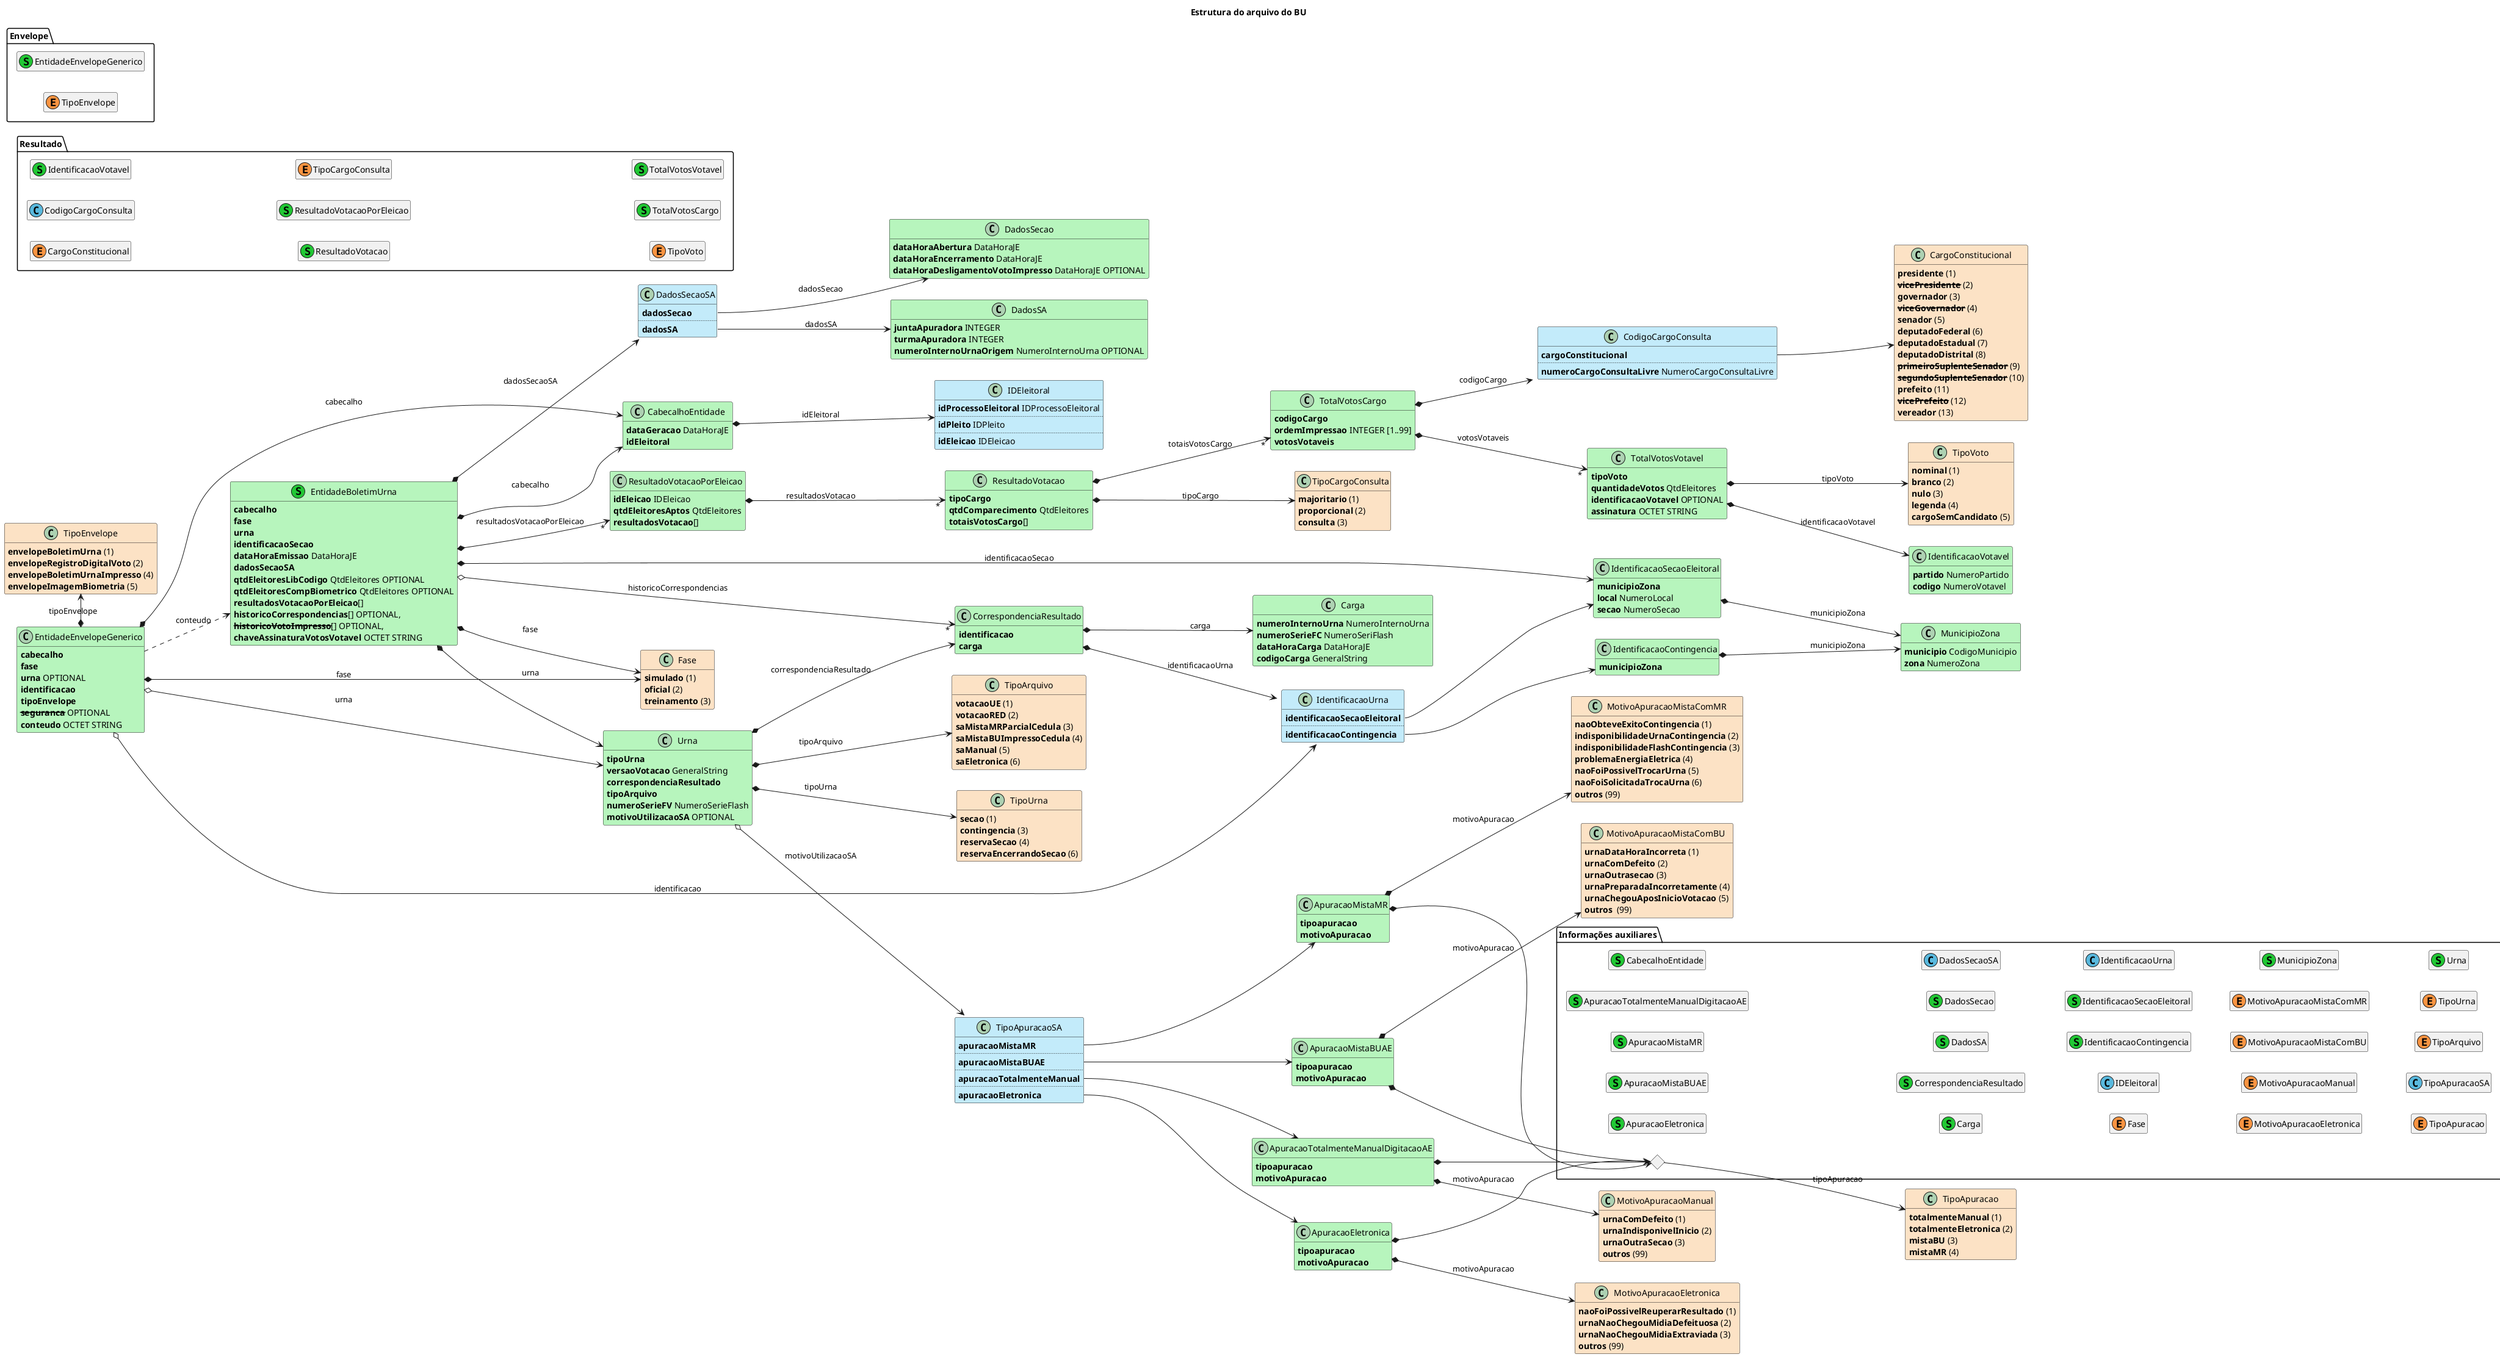 @startuml

Title "Estrutura do arquivo do BU"

left to right direction

hide empty members

!define aenum       #fa9441
!define choice      #59b9de
!define sequence    #21c834
!define tipo        #c39deb
!define aenum_b     #fce2c5
!define choice_b    #c3ebfa
!define sequence_b  #b7f5bd
!define tipo_b      #ede3ff

class EntidadeBoletimUrna                   << (S, sequence) >>

package Envelope {
    class EntidadeEnvelopeGenerico              << (S, sequence) >>
    class TipoEnvelope                          << (E, aenum) >>
}

package Resultado {
    class CargoConstitucional                   << (E, aenum) >>
    class CodigoCargoConsulta                   << (C, choice) >>
    class IdentificacaoVotavel                  << (S, sequence) >>
    class ResultadoVotacao                      << (S, sequence) >>
    class ResultadoVotacaoPorEleicao            << (S, sequence) >>
    class TipoCargoConsulta                     << (E, aenum) >>
    class TipoVoto                              << (E, aenum) >>
    class TotalVotosCargo                       << (S, sequence) >>
    class TotalVotosVotavel                     << (S, sequence) >>
}

package Informacoes as "Informações auxiliares" {
    class ApuracaoEletronica                    << (S, sequence) >>
    class ApuracaoMistaBUAE                     << (S, sequence) >>
    class ApuracaoMistaMR                       << (S, sequence) >>
    class ApuracaoTotalmenteManualDigitacaoAE   << (S, sequence) >>
    class CabecalhoEntidade                     << (S, sequence) >>
    class Carga                                 << (S, sequence) >>
    class CorrespondenciaResultado              << (S, sequence) >>
    class DadosSA                               << (S, sequence) >>
    class DadosSecao                            << (S, sequence) >>
    class DadosSecaoSA                          << (C, choice) >>
    class Fase                                  << (E, aenum) >>
    class IDEleitoral                           << (C, choice) >>
    class IdentificacaoContingencia             << (S, sequence) >>
    class IdentificacaoSecaoEleitoral           << (S, sequence) >>
    class IdentificacaoUrna                     << (C, choice) >>
    class MotivoApuracaoEletronica              << (E, aenum) >>
    class MotivoApuracaoManual                  << (E, aenum) >>
    class MotivoApuracaoMistaComBU              << (E, aenum) >>
    class MotivoApuracaoMistaComMR              << (E, aenum) >>
    class MunicipioZona                         << (S, sequence) >>
    class TipoApuracao                          << (E, aenum) >>
    class TipoApuracaoSA                        << (C, choice) >>
    class TipoArquivo                           << (E, aenum) >>
    class TipoUrna                              << (E, aenum) >>
    class Urna                                  << (S, sequence) >>
    <> TipoApuracao_diamond
}

' Detalhes das entidades

class ApuracaoEletronica sequence_b {
    **tipoapuracao**
    **motivoApuracao**
}

class ApuracaoMistaBUAE sequence_b {
    **tipoapuracao**
    **motivoApuracao**
}

class ApuracaoMistaMR sequence_b {
    **tipoapuracao**
    **motivoApuracao**
}

class ApuracaoTotalmenteManualDigitacaoAE sequence_b {
    **tipoapuracao**
    **motivoApuracao**
}

class CabecalhoEntidade sequence_b {
    **dataGeracao** DataHoraJE
    **idEleitoral**
}

class Carga sequence_b {
    **numeroInternoUrna** NumeroInternoUrna
    **numeroSerieFC** NumeroSeriFlash
    **dataHoraCarga** DataHoraJE
    **codigoCarga** GeneralString
}

class CargoConstitucional aenum_b {
    **presidente** (1)
    --**vicePresidente**-- (2)
    **governador** (3)
    --**viceGovernador**-- (4)
    **senador** (5)
    **deputadoFederal** (6)
    **deputadoEstadual** (7)
    **deputadoDistrital** (8)
    --**primeiroSuplenteSenador**-- (9)
    --**segundoSuplenteSenador**-- (10)
    **prefeito** (11)
    --**vicePrefeito**-- (12)
    **vereador** (13)
}

class CodigoCargoConsulta choice_b {
    **cargoConstitucional**
    ..
    **numeroCargoConsultaLivre** NumeroCargoConsultaLivre
}

class CorrespondenciaResultado sequence_b {
    **identificacao**
    **carga**
}

class DadosSA sequence_b {
    **juntaApuradora** INTEGER
    **turmaApuradora** INTEGER
    **numeroInternoUrnaOrigem** NumeroInternoUrna OPTIONAL
}

class DadosSecao sequence_b {
    **dataHoraAbertura** DataHoraJE
    **dataHoraEncerramento** DataHoraJE
    **dataHoraDesligamentoVotoImpresso** DataHoraJE OPTIONAL
}

class DadosSecaoSA choice_b {
    **dadosSecao**
    ..
    **dadosSA**
}

class EntidadeBoletimUrna sequence_b {
    **cabecalho**
    **fase**
    **urna**
    **identificacaoSecao**
    **dataHoraEmissao** DataHoraJE
    **dadosSecaoSA**
    **qtdEleitoresLibCodigo** QtdEleitores OPTIONAL
    **qtdEleitoresCompBiometrico** QtdEleitores OPTIONAL
    **resultadosVotacaoPorEleicao**[]
    **historicoCorrespondencias**[] OPTIONAL,
    --**historicoVotoImpresso**--[] OPTIONAL,
    **chaveAssinaturaVotosVotavel** OCTET STRING
}

class EntidadeEnvelopeGenerico sequence_b {
    **cabecalho**
    **fase**
    **urna** OPTIONAL
    **identificacao**
    **tipoEnvelope**
    --**seguranca**-- OPTIONAL
    **conteudo** OCTET STRING
}

class Fase aenum_b {
    **simulado** (1)
    **oficial** (2)
    **treinamento** (3)
}

class IDEleitoral choice_b {
    **idProcessoEleitoral** IDProcessoEleitoral
    ..
    **idPleito** IDPleito
    ..
    **idEleicao** IDEleicao
}

class IdentificacaoContingencia sequence_b {
    **municipioZona**
}

class IdentificacaoSecaoEleitoral sequence_b {
    **municipioZona**
    **local** NumeroLocal
    **secao** NumeroSecao
}

class IdentificacaoUrna choice_b {
    **identificacaoSecaoEleitoral**
    ..
    **identificacaoContingencia**
}

class IdentificacaoVotavel sequence_b {
    **partido** NumeroPartido
    **codigo** NumeroVotavel
}

class MotivoApuracaoEletronica aenum_b {
    **naoFoiPossivelReuperarResultado** (1)
    **urnaNaoChegouMidiaDefeituosa** (2)
    **urnaNaoChegouMidiaExtraviada** (3)
    **outros** (99)
}

class MotivoApuracaoManual aenum_b {
   **urnaComDefeito** (1)
   **urnaIndisponivelInicio** (2)
   **urnaOutraSecao** (3)
   **outros** (99)
}

class MotivoApuracaoMistaComBU aenum_b {
    **urnaDataHoraIncorreta** (1)
    **urnaComDefeito** (2)
    **urnaOutrasecao** (3)
    **urnaPreparadaIncorretamente** (4)
    **urnaChegouAposInicioVotacao** (5)
    **outros**  (99)
}

class MotivoApuracaoMistaComMR aenum_b {
   **naoObteveExitoContingencia** (1)
   **indisponibilidadeUrnaContingencia** (2)
   **indisponibilidadeFlashContingencia** (3)
   **problemaEnergiaEletrica** (4)
   **naoFoiPossivelTrocarUrna** (5)
   **naoFoiSolicitadaTrocaUrna** (6)
   **outros** (99)
}

class MunicipioZona sequence_b {
    **municipio** CodigoMunicipio
    **zona** NumeroZona
}

class ResultadoVotacao sequence_b {
    **tipoCargo**
    **qtdComparecimento** QtdEleitores
    **totaisVotosCargo**[]
}

class ResultadoVotacaoPorEleicao sequence_b {
    **idEleicao** IDEleicao
    **qtdEleitoresAptos** QtdEleitores
    **resultadosVotacao**[]
}

class TipoApuracao aenum_b {
    **totalmenteManual** (1)
    **totalmenteEletronica** (2)
    **mistaBU** (3)
    **mistaMR** (4)
}

class TipoApuracaoSA choice_b {
    **apuracaoMistaMR**
    ..
    **apuracaoMistaBUAE**
    ..
    **apuracaoTotalmenteManual**
    ..
    **apuracaoEletronica**
}

class TipoArquivo aenum_b {
    **votacaoUE** (1)
    **votacaoRED** (2)
    **saMistaMRParcialCedula** (3)
    **saMistaBUImpressoCedula** (4)
    **saManual** (5)
    **saEletronica** (6)
}

class TipoCargoConsulta aenum_b {
    **majoritario** (1)
    **proporcional** (2)
    **consulta** (3)
}

class TipoEnvelope aenum_b {
    **envelopeBoletimUrna** (1)
    **envelopeRegistroDigitalVoto** (2)
    **envelopeBoletimUrnaImpresso** (4)
    **envelopeImagemBiometria** (5)
}

class TipoUrna aenum_b {
    **secao** (1)
    **contingencia** (3)
    **reservaSecao** (4)
    **reservaEncerrandoSecao** (6)
}

class TipoVoto aenum_b {
    **nominal** (1)
    **branco** (2)
    **nulo** (3)
    **legenda** (4)
    **cargoSemCandidato** (5)
}

class TotalVotosCargo sequence_b {
    **codigoCargo**
    **ordemImpressao** INTEGER [1..99]
    **votosVotaveis**
}

class TotalVotosVotavel sequence_b {
    **tipoVoto**
    **quantidadeVotos** QtdEleitores
    **identificacaoVotavel** OPTIONAL
    **assinatura** OCTET STRING
}

class Urna sequence_b {
    **tipoUrna**
    **versaoVotacao** GeneralString
    **correspondenciaResultado**
    **tipoArquivo**
    **numeroSerieFV** NumeroSerieFlash
    **motivoUtilizacaoSA** OPTIONAL
}

ApuracaoEletronica *--> MotivoApuracaoEletronica: motivoApuracao
ApuracaoEletronica *--> TipoApuracao_diamond
ApuracaoMistaBUAE *--> MotivoApuracaoMistaComBU: motivoApuracao
ApuracaoMistaBUAE *--> TipoApuracao_diamond
ApuracaoMistaMR *--> MotivoApuracaoMistaComMR: motivoApuracao
ApuracaoMistaMR *--> TipoApuracao_diamond
ApuracaoTotalmenteManualDigitacaoAE *--> MotivoApuracaoManual: motivoApuracao
ApuracaoTotalmenteManualDigitacaoAE *--> TipoApuracao_diamond
TipoApuracao_diamond --> TipoApuracao: tipoApuracao

CabecalhoEntidade *--> IDEleitoral: idEleitoral

CodigoCargoConsulta::cargoConstitucional --> CargoConstitucional

CorrespondenciaResultado *--> IdentificacaoUrna: identificacaoUrna
CorrespondenciaResultado *--> Carga: carga

DadosSecaoSA::dadosSecao --> DadosSecao: dadosSecao
DadosSecaoSA::dadosSA --> DadosSA: dadosSA

EntidadeBoletimUrna *--> CabecalhoEntidade: cabecalho
EntidadeBoletimUrna *--> Fase: fase
EntidadeBoletimUrna *--> Urna: urna
EntidadeBoletimUrna *--> IdentificacaoSecaoEleitoral: identificacaoSecao
EntidadeBoletimUrna *--> DadosSecaoSA: dadosSecaoSA
EntidadeBoletimUrna *-->"*" ResultadoVotacaoPorEleicao: resultadosVotacaoPorEleicao
EntidadeBoletimUrna o-->"*" CorrespondenciaResultado: historicoCorrespondencias

EntidadeEnvelopeGenerico *-left-> TipoEnvelope: tipoEnvelope
EntidadeEnvelopeGenerico ..> EntidadeBoletimUrna: conteudo
EntidadeEnvelopeGenerico *--> CabecalhoEntidade: cabecalho
EntidadeEnvelopeGenerico *--> Fase: fase
EntidadeEnvelopeGenerico o--> Urna: urna
EntidadeEnvelopeGenerico o--> IdentificacaoUrna: identificacao

IdentificacaoContingencia *--> MunicipioZona: municipioZona

IdentificacaoSecaoEleitoral *--> MunicipioZona: municipioZona

IdentificacaoUrna::identificacaoSecaoEleitoral --> IdentificacaoSecaoEleitoral
IdentificacaoUrna::identificacaoContingencia --> IdentificacaoContingencia

ResultadoVotacao *--> TipoCargoConsulta: tipoCargo
ResultadoVotacao *-->"*" TotalVotosCargo: totaisVotosCargo

ResultadoVotacaoPorEleicao *-->"*" ResultadoVotacao: resultadosVotacao

TotalVotosCargo *--> CodigoCargoConsulta: codigoCargo
TotalVotosCargo *-->"*" TotalVotosVotavel: votosVotaveis

TotalVotosVotavel *--> IdentificacaoVotavel: identificacaoVotavel
TotalVotosVotavel *--> TipoVoto: tipoVoto

Urna *--> TipoUrna: tipoUrna
Urna *--> CorrespondenciaResultado: correspondenciaResultado
Urna *--> TipoArquivo: tipoArquivo
Urna o--> TipoApuracaoSA: motivoUtilizacaoSA

TipoApuracaoSA::apuracaoEletronica --> ApuracaoEletronica
TipoApuracaoSA::apuracaoMistaBUAE --> ApuracaoMistaBUAE
TipoApuracaoSA::apuracaoMistaMR --> ApuracaoMistaMR
TipoApuracaoSA::apuracaoTotalmenteManual --> ApuracaoTotalmenteManualDigitacaoAE

@enduml
